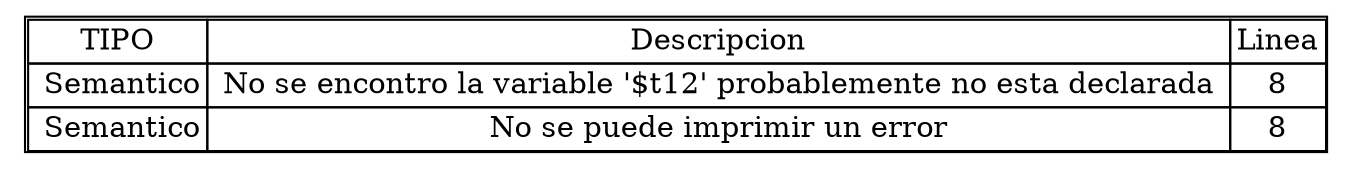 digraph {
 node0 [    shape=plaintext
    label=<

      <table cellspacing='0'>
      <tr><td>TIPO</td><td>Descripcion</td><td>Linea</td></tr>
<tr> <td> Semantico</td><td> No se encontro la variable '$t12' probablemente no esta declarada </td><td> 8 </td> </tr><tr> <td> Semantico</td><td> No se puede imprimir un error </td><td> 8 </td> </tr>    </table>
>];}

